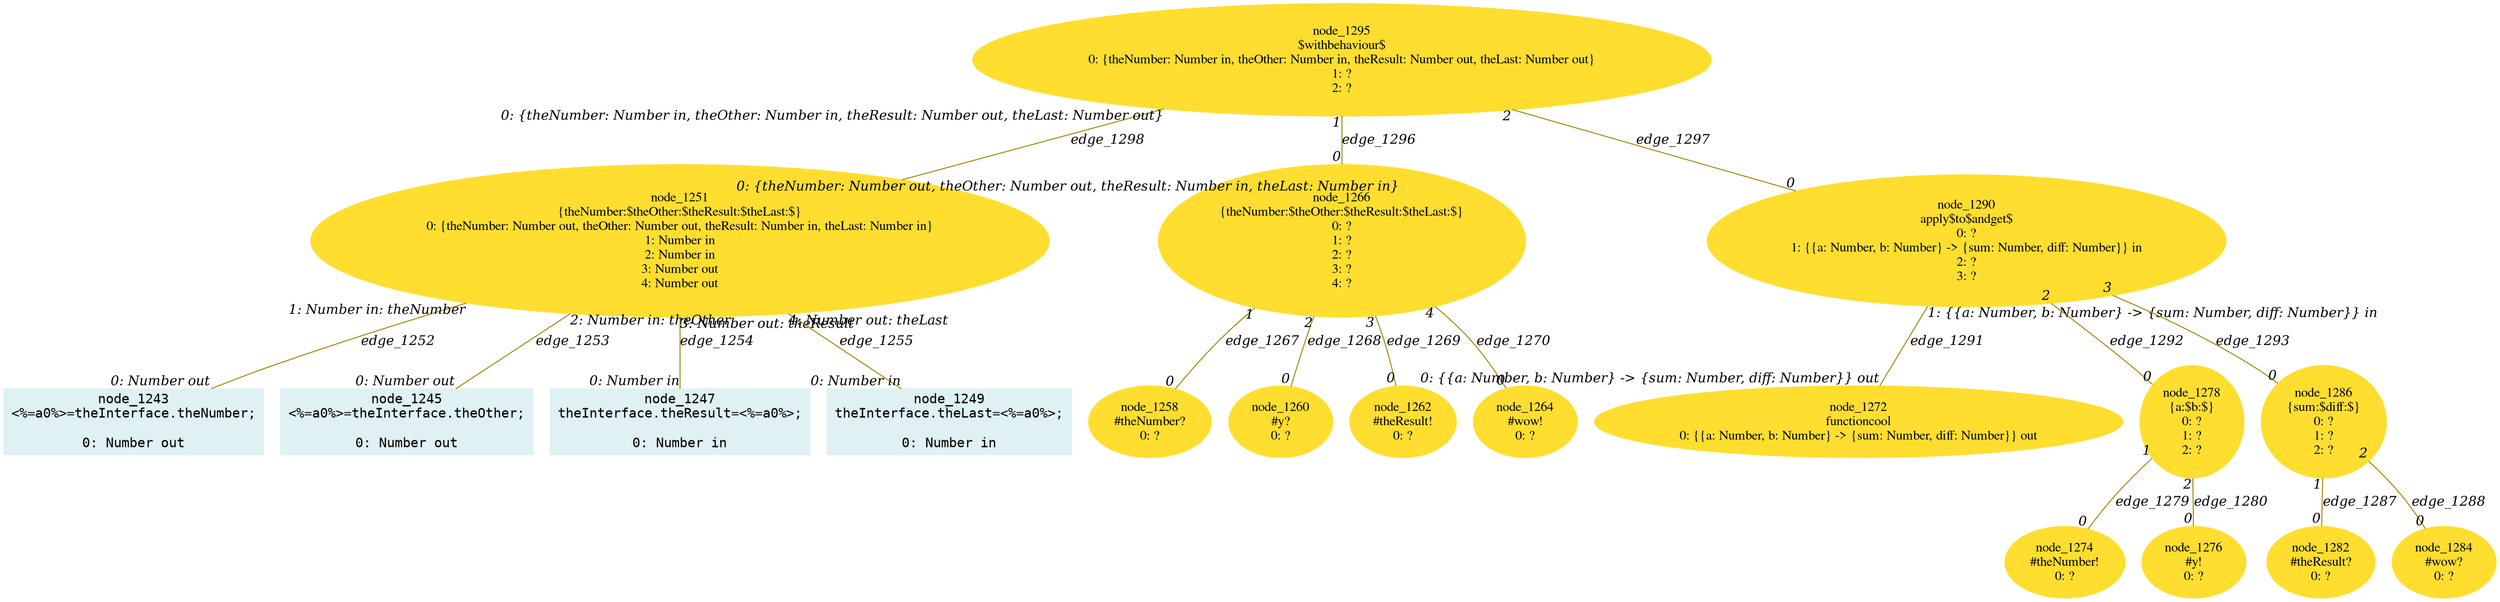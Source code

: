 digraph g{node_1243 [shape="box", style="filled", color="#dff1f2", fontname="Courier", label="node_1243
<%=a0%>=theInterface.theNumber;

0: Number out" ]
node_1245 [shape="box", style="filled", color="#dff1f2", fontname="Courier", label="node_1245
<%=a0%>=theInterface.theOther;

0: Number out" ]
node_1247 [shape="box", style="filled", color="#dff1f2", fontname="Courier", label="node_1247
theInterface.theResult=<%=a0%>;

0: Number in" ]
node_1249 [shape="box", style="filled", color="#dff1f2", fontname="Courier", label="node_1249
theInterface.theLast=<%=a0%>;

0: Number in" ]
node_1251 [shape="ellipse", style="filled", color="#ffde2f", fontname="Times", label="node_1251
{theNumber:$theOther:$theResult:$theLast:$}
0: {theNumber: Number out, theOther: Number out, theResult: Number in, theLast: Number in}
1: Number in
2: Number in
3: Number out
4: Number out" ]
node_1258 [shape="ellipse", style="filled", color="#ffde2f", fontname="Times", label="node_1258
#theNumber?
0: ?" ]
node_1260 [shape="ellipse", style="filled", color="#ffde2f", fontname="Times", label="node_1260
#y?
0: ?" ]
node_1262 [shape="ellipse", style="filled", color="#ffde2f", fontname="Times", label="node_1262
#theResult!
0: ?" ]
node_1264 [shape="ellipse", style="filled", color="#ffde2f", fontname="Times", label="node_1264
#wow!
0: ?" ]
node_1266 [shape="ellipse", style="filled", color="#ffde2f", fontname="Times", label="node_1266
{theNumber:$theOther:$theResult:$theLast:$}
0: ?
1: ?
2: ?
3: ?
4: ?" ]
node_1272 [shape="ellipse", style="filled", color="#ffde2f", fontname="Times", label="node_1272
functioncool
0: {{a: Number, b: Number} -> {sum: Number, diff: Number}} out" ]
node_1274 [shape="ellipse", style="filled", color="#ffde2f", fontname="Times", label="node_1274
#theNumber!
0: ?" ]
node_1276 [shape="ellipse", style="filled", color="#ffde2f", fontname="Times", label="node_1276
#y!
0: ?" ]
node_1278 [shape="ellipse", style="filled", color="#ffde2f", fontname="Times", label="node_1278
{a:$b:$}
0: ?
1: ?
2: ?" ]
node_1282 [shape="ellipse", style="filled", color="#ffde2f", fontname="Times", label="node_1282
#theResult?
0: ?" ]
node_1284 [shape="ellipse", style="filled", color="#ffde2f", fontname="Times", label="node_1284
#wow?
0: ?" ]
node_1286 [shape="ellipse", style="filled", color="#ffde2f", fontname="Times", label="node_1286
{sum:$diff:$}
0: ?
1: ?
2: ?" ]
node_1290 [shape="ellipse", style="filled", color="#ffde2f", fontname="Times", label="node_1290
apply$to$andget$
0: ?
1: {{a: Number, b: Number} -> {sum: Number, diff: Number}} in
2: ?
3: ?" ]
node_1295 [shape="ellipse", style="filled", color="#ffde2f", fontname="Times", label="node_1295
$withbehaviour$
0: {theNumber: Number in, theOther: Number in, theResult: Number out, theLast: Number out}
1: ?
2: ?" ]
node_1251 -> node_1243 [dir=none, arrowHead=none, fontname="Times-Italic", arrowsize=1, color="#9d8400", label="edge_1252",  headlabel="0: Number out", taillabel="1: Number in: theNumber" ]
node_1251 -> node_1245 [dir=none, arrowHead=none, fontname="Times-Italic", arrowsize=1, color="#9d8400", label="edge_1253",  headlabel="0: Number out", taillabel="2: Number in: theOther" ]
node_1251 -> node_1247 [dir=none, arrowHead=none, fontname="Times-Italic", arrowsize=1, color="#9d8400", label="edge_1254",  headlabel="0: Number in", taillabel="3: Number out: theResult" ]
node_1251 -> node_1249 [dir=none, arrowHead=none, fontname="Times-Italic", arrowsize=1, color="#9d8400", label="edge_1255",  headlabel="0: Number in", taillabel="4: Number out: theLast" ]
node_1266 -> node_1258 [dir=none, arrowHead=none, fontname="Times-Italic", arrowsize=1, color="#9d8400", label="edge_1267",  headlabel="0", taillabel="1" ]
node_1266 -> node_1260 [dir=none, arrowHead=none, fontname="Times-Italic", arrowsize=1, color="#9d8400", label="edge_1268",  headlabel="0", taillabel="2" ]
node_1266 -> node_1262 [dir=none, arrowHead=none, fontname="Times-Italic", arrowsize=1, color="#9d8400", label="edge_1269",  headlabel="0", taillabel="3" ]
node_1266 -> node_1264 [dir=none, arrowHead=none, fontname="Times-Italic", arrowsize=1, color="#9d8400", label="edge_1270",  headlabel="0", taillabel="4" ]
node_1278 -> node_1274 [dir=none, arrowHead=none, fontname="Times-Italic", arrowsize=1, color="#9d8400", label="edge_1279",  headlabel="0", taillabel="1" ]
node_1278 -> node_1276 [dir=none, arrowHead=none, fontname="Times-Italic", arrowsize=1, color="#9d8400", label="edge_1280",  headlabel="0", taillabel="2" ]
node_1286 -> node_1282 [dir=none, arrowHead=none, fontname="Times-Italic", arrowsize=1, color="#9d8400", label="edge_1287",  headlabel="0", taillabel="1" ]
node_1286 -> node_1284 [dir=none, arrowHead=none, fontname="Times-Italic", arrowsize=1, color="#9d8400", label="edge_1288",  headlabel="0", taillabel="2" ]
node_1290 -> node_1272 [dir=none, arrowHead=none, fontname="Times-Italic", arrowsize=1, color="#9d8400", label="edge_1291",  headlabel="0: {{a: Number, b: Number} -> {sum: Number, diff: Number}} out", taillabel="1: {{a: Number, b: Number} -> {sum: Number, diff: Number}} in" ]
node_1290 -> node_1278 [dir=none, arrowHead=none, fontname="Times-Italic", arrowsize=1, color="#9d8400", label="edge_1292",  headlabel="0", taillabel="2" ]
node_1290 -> node_1286 [dir=none, arrowHead=none, fontname="Times-Italic", arrowsize=1, color="#9d8400", label="edge_1293",  headlabel="0", taillabel="3" ]
node_1295 -> node_1266 [dir=none, arrowHead=none, fontname="Times-Italic", arrowsize=1, color="#9d8400", label="edge_1296",  headlabel="0", taillabel="1" ]
node_1295 -> node_1290 [dir=none, arrowHead=none, fontname="Times-Italic", arrowsize=1, color="#9d8400", label="edge_1297",  headlabel="0", taillabel="2" ]
node_1295 -> node_1251 [dir=none, arrowHead=none, fontname="Times-Italic", arrowsize=1, color="#9d8400", label="edge_1298",  headlabel="0: {theNumber: Number out, theOther: Number out, theResult: Number in, theLast: Number in}", taillabel="0: {theNumber: Number in, theOther: Number in, theResult: Number out, theLast: Number out}" ]
}
